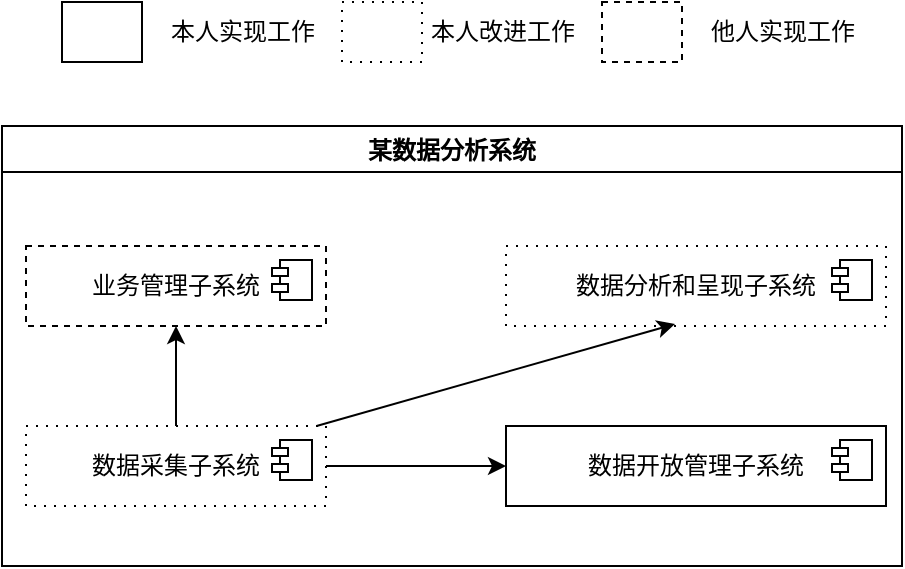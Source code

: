 <mxfile version="24.4.8" type="github">
  <diagram name="第 1 页" id="om_xFL3FP0TUHQnUX7Rq">
    <mxGraphModel dx="1562" dy="845" grid="1" gridSize="10" guides="1" tooltips="1" connect="1" arrows="1" fold="1" page="1" pageScale="1" pageWidth="827" pageHeight="1169" math="0" shadow="0">
      <root>
        <mxCell id="0" />
        <mxCell id="1" parent="0" />
        <mxCell id="UGk2gtRBXGAaHG7fekyU-1" value="某数据分析系统" style="swimlane;" parent="1" vertex="1">
          <mxGeometry x="350" y="330" width="450" height="220" as="geometry" />
        </mxCell>
        <mxCell id="cCB1hC_IqXYCNmVpfqmv-12" style="rounded=0;orthogonalLoop=1;jettySize=auto;html=1;entryX=0.5;entryY=1;entryDx=0;entryDy=0;" edge="1" parent="UGk2gtRBXGAaHG7fekyU-1" source="cCB1hC_IqXYCNmVpfqmv-1" target="cCB1hC_IqXYCNmVpfqmv-5">
          <mxGeometry relative="1" as="geometry" />
        </mxCell>
        <mxCell id="cCB1hC_IqXYCNmVpfqmv-14" style="edgeStyle=orthogonalEdgeStyle;rounded=0;orthogonalLoop=1;jettySize=auto;html=1;entryX=0;entryY=0.5;entryDx=0;entryDy=0;" edge="1" parent="UGk2gtRBXGAaHG7fekyU-1" source="cCB1hC_IqXYCNmVpfqmv-1" target="cCB1hC_IqXYCNmVpfqmv-9">
          <mxGeometry relative="1" as="geometry" />
        </mxCell>
        <mxCell id="cCB1hC_IqXYCNmVpfqmv-1" value="数据采集子系统" style="html=1;dropTarget=0;whiteSpace=wrap;dashed=1;dashPattern=1 4;" vertex="1" parent="UGk2gtRBXGAaHG7fekyU-1">
          <mxGeometry x="12" y="150" width="150" height="40" as="geometry" />
        </mxCell>
        <mxCell id="cCB1hC_IqXYCNmVpfqmv-2" value="" style="shape=module;jettyWidth=8;jettyHeight=4;" vertex="1" parent="cCB1hC_IqXYCNmVpfqmv-1">
          <mxGeometry x="1" width="20" height="20" relative="1" as="geometry">
            <mxPoint x="-27" y="7" as="offset" />
          </mxGeometry>
        </mxCell>
        <mxCell id="cCB1hC_IqXYCNmVpfqmv-5" value="业务管理子系统" style="html=1;dropTarget=0;whiteSpace=wrap;dashed=1;" vertex="1" parent="UGk2gtRBXGAaHG7fekyU-1">
          <mxGeometry x="12" y="60" width="150" height="40" as="geometry" />
        </mxCell>
        <mxCell id="cCB1hC_IqXYCNmVpfqmv-6" value="" style="shape=module;jettyWidth=8;jettyHeight=4;" vertex="1" parent="cCB1hC_IqXYCNmVpfqmv-5">
          <mxGeometry x="1" width="20" height="20" relative="1" as="geometry">
            <mxPoint x="-27" y="7" as="offset" />
          </mxGeometry>
        </mxCell>
        <mxCell id="cCB1hC_IqXYCNmVpfqmv-7" value="数据分析和呈现子系统" style="html=1;dropTarget=0;whiteSpace=wrap;dashed=1;dashPattern=1 4;" vertex="1" parent="UGk2gtRBXGAaHG7fekyU-1">
          <mxGeometry x="252" y="60" width="190" height="40" as="geometry" />
        </mxCell>
        <mxCell id="cCB1hC_IqXYCNmVpfqmv-8" value="" style="shape=module;jettyWidth=8;jettyHeight=4;" vertex="1" parent="cCB1hC_IqXYCNmVpfqmv-7">
          <mxGeometry x="1" width="20" height="20" relative="1" as="geometry">
            <mxPoint x="-27" y="7" as="offset" />
          </mxGeometry>
        </mxCell>
        <mxCell id="cCB1hC_IqXYCNmVpfqmv-9" value="数据开放管理子系统" style="html=1;dropTarget=0;whiteSpace=wrap;" vertex="1" parent="UGk2gtRBXGAaHG7fekyU-1">
          <mxGeometry x="252" y="150" width="190" height="40" as="geometry" />
        </mxCell>
        <mxCell id="cCB1hC_IqXYCNmVpfqmv-10" value="" style="shape=module;jettyWidth=8;jettyHeight=4;" vertex="1" parent="cCB1hC_IqXYCNmVpfqmv-9">
          <mxGeometry x="1" width="20" height="20" relative="1" as="geometry">
            <mxPoint x="-27" y="7" as="offset" />
          </mxGeometry>
        </mxCell>
        <mxCell id="cCB1hC_IqXYCNmVpfqmv-13" style="rounded=0;orthogonalLoop=1;jettySize=auto;html=1;entryX=0.445;entryY=0.975;entryDx=0;entryDy=0;entryPerimeter=0;" edge="1" parent="UGk2gtRBXGAaHG7fekyU-1" source="cCB1hC_IqXYCNmVpfqmv-1" target="cCB1hC_IqXYCNmVpfqmv-7">
          <mxGeometry relative="1" as="geometry" />
        </mxCell>
        <mxCell id="cCB1hC_IqXYCNmVpfqmv-15" value="" style="rounded=0;whiteSpace=wrap;html=1;" vertex="1" parent="1">
          <mxGeometry x="380" y="268" width="40" height="30" as="geometry" />
        </mxCell>
        <mxCell id="cCB1hC_IqXYCNmVpfqmv-16" value="" style="rounded=0;whiteSpace=wrap;html=1;dashed=1;dashPattern=1 4;" vertex="1" parent="1">
          <mxGeometry x="520" y="268" width="40" height="30" as="geometry" />
        </mxCell>
        <mxCell id="cCB1hC_IqXYCNmVpfqmv-17" value="本人实现工作" style="text;html=1;align=center;verticalAlign=middle;resizable=0;points=[];autosize=1;strokeColor=none;fillColor=none;" vertex="1" parent="1">
          <mxGeometry x="420" y="268" width="100" height="30" as="geometry" />
        </mxCell>
        <mxCell id="cCB1hC_IqXYCNmVpfqmv-18" value="本人改进工作" style="text;html=1;align=center;verticalAlign=middle;resizable=0;points=[];autosize=1;strokeColor=none;fillColor=none;" vertex="1" parent="1">
          <mxGeometry x="550" y="268" width="100" height="30" as="geometry" />
        </mxCell>
        <mxCell id="cCB1hC_IqXYCNmVpfqmv-19" value="" style="rounded=0;whiteSpace=wrap;html=1;dashed=1;" vertex="1" parent="1">
          <mxGeometry x="650" y="268" width="40" height="30" as="geometry" />
        </mxCell>
        <mxCell id="cCB1hC_IqXYCNmVpfqmv-20" value="他人实现工作" style="text;html=1;align=center;verticalAlign=middle;resizable=0;points=[];autosize=1;strokeColor=none;fillColor=none;" vertex="1" parent="1">
          <mxGeometry x="690" y="268" width="100" height="30" as="geometry" />
        </mxCell>
      </root>
    </mxGraphModel>
  </diagram>
</mxfile>
